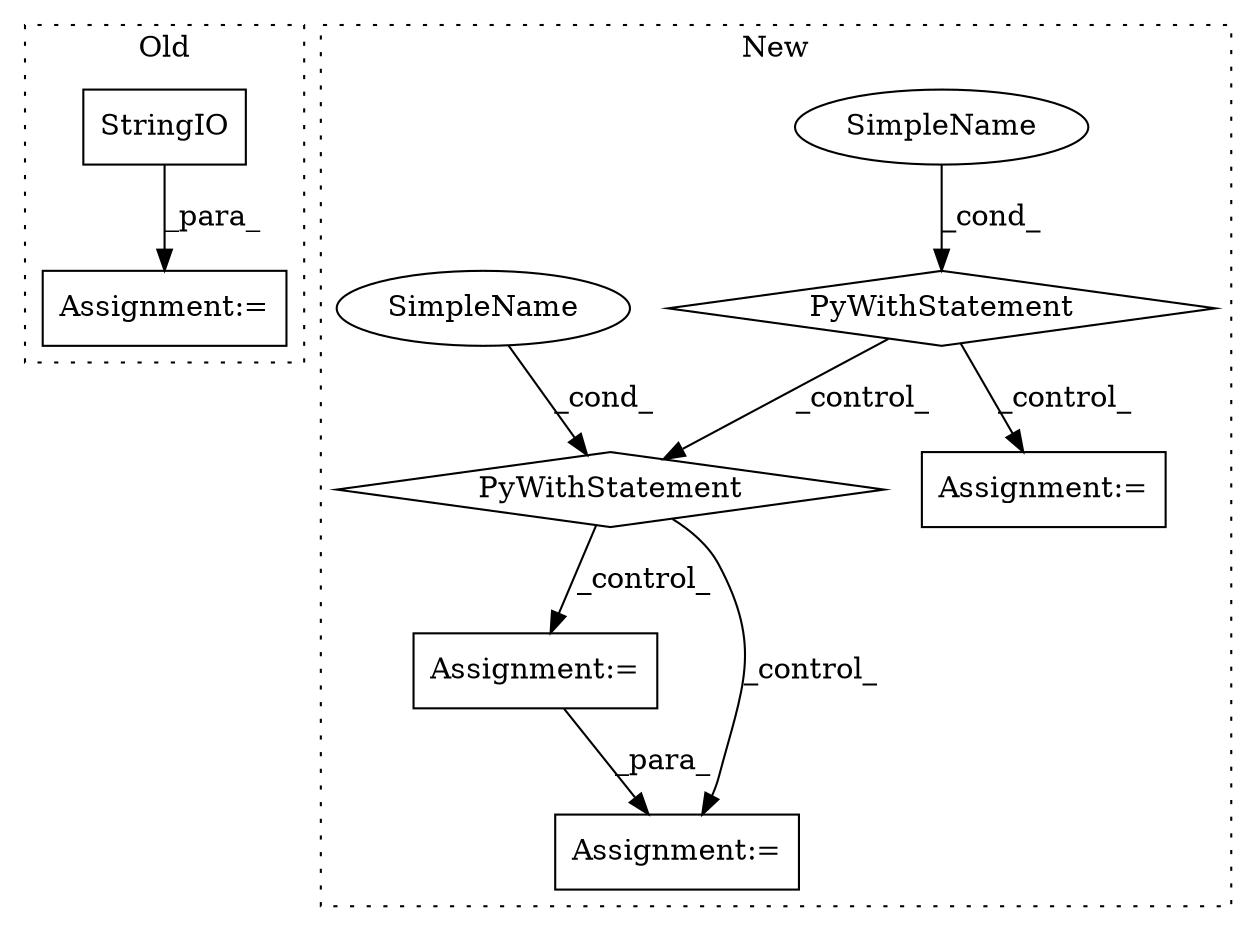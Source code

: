 digraph G {
subgraph cluster0 {
1 [label="StringIO" a="32" s="4450" l="10" shape="box"];
3 [label="Assignment:=" a="7" s="4446" l="1" shape="box"];
label = "Old";
style="dotted";
}
subgraph cluster1 {
2 [label="PyWithStatement" a="104" s="4052,4104" l="10,2" shape="diamond"];
4 [label="SimpleName" a="42" s="" l="" shape="ellipse"];
5 [label="Assignment:=" a="7" s="4188" l="6" shape="box"];
6 [label="SimpleName" a="42" s="" l="" shape="ellipse"];
7 [label="PyWithStatement" a="104" s="4127,4172" l="10,2" shape="diamond"];
8 [label="Assignment:=" a="7" s="4572" l="1" shape="box"];
9 [label="Assignment:=" a="7" s="4118" l="1" shape="box"];
label = "New";
style="dotted";
}
1 -> 3 [label="_para_"];
2 -> 9 [label="_control_"];
2 -> 7 [label="_control_"];
4 -> 2 [label="_cond_"];
5 -> 8 [label="_para_"];
6 -> 7 [label="_cond_"];
7 -> 5 [label="_control_"];
7 -> 8 [label="_control_"];
}